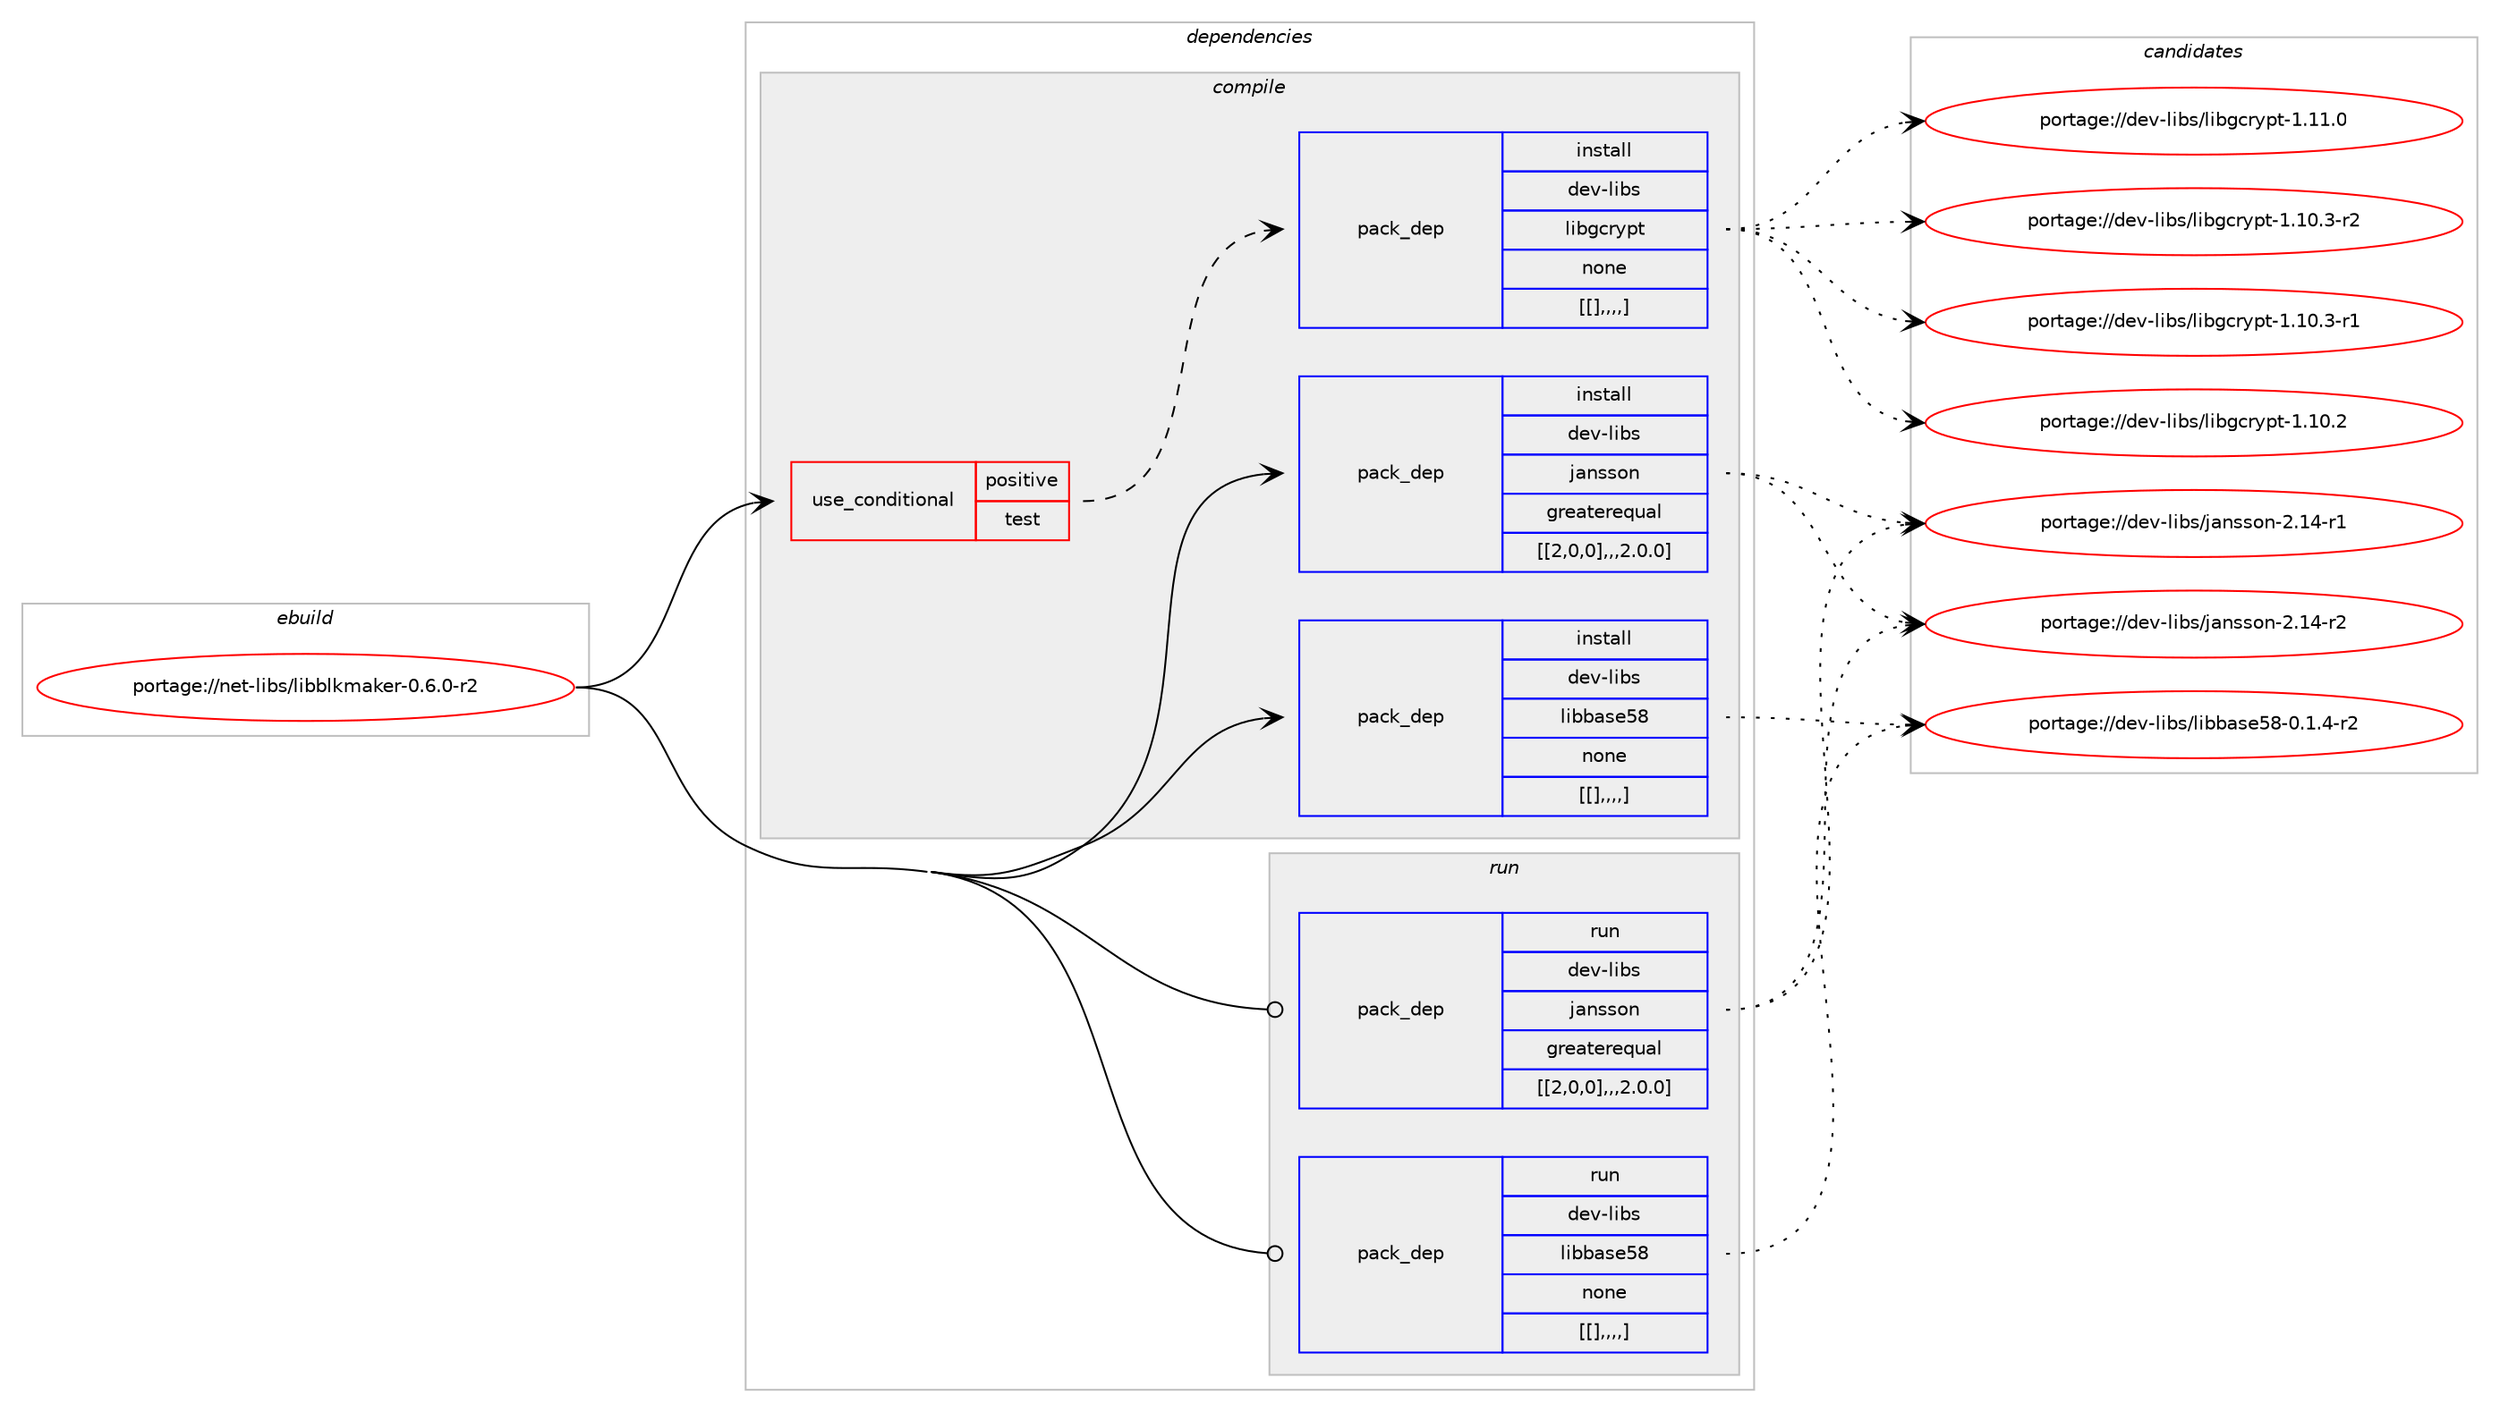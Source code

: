 digraph prolog {

# *************
# Graph options
# *************

newrank=true;
concentrate=true;
compound=true;
graph [rankdir=LR,fontname=Helvetica,fontsize=10,ranksep=1.5];#, ranksep=2.5, nodesep=0.2];
edge  [arrowhead=vee];
node  [fontname=Helvetica,fontsize=10];

# **********
# The ebuild
# **********

subgraph cluster_leftcol {
color=gray;
label=<<i>ebuild</i>>;
id [label="portage://net-libs/libblkmaker-0.6.0-r2", color=red, width=4, href="../net-libs/libblkmaker-0.6.0-r2.svg"];
}

# ****************
# The dependencies
# ****************

subgraph cluster_midcol {
color=gray;
label=<<i>dependencies</i>>;
subgraph cluster_compile {
fillcolor="#eeeeee";
style=filled;
label=<<i>compile</i>>;
subgraph cond98429 {
dependency377979 [label=<<TABLE BORDER="0" CELLBORDER="1" CELLSPACING="0" CELLPADDING="4"><TR><TD ROWSPAN="3" CELLPADDING="10">use_conditional</TD></TR><TR><TD>positive</TD></TR><TR><TD>test</TD></TR></TABLE>>, shape=none, color=red];
subgraph pack276742 {
dependency377980 [label=<<TABLE BORDER="0" CELLBORDER="1" CELLSPACING="0" CELLPADDING="4" WIDTH="220"><TR><TD ROWSPAN="6" CELLPADDING="30">pack_dep</TD></TR><TR><TD WIDTH="110">install</TD></TR><TR><TD>dev-libs</TD></TR><TR><TD>libgcrypt</TD></TR><TR><TD>none</TD></TR><TR><TD>[[],,,,]</TD></TR></TABLE>>, shape=none, color=blue];
}
dependency377979:e -> dependency377980:w [weight=20,style="dashed",arrowhead="vee"];
}
id:e -> dependency377979:w [weight=20,style="solid",arrowhead="vee"];
subgraph pack276743 {
dependency377981 [label=<<TABLE BORDER="0" CELLBORDER="1" CELLSPACING="0" CELLPADDING="4" WIDTH="220"><TR><TD ROWSPAN="6" CELLPADDING="30">pack_dep</TD></TR><TR><TD WIDTH="110">install</TD></TR><TR><TD>dev-libs</TD></TR><TR><TD>jansson</TD></TR><TR><TD>greaterequal</TD></TR><TR><TD>[[2,0,0],,,2.0.0]</TD></TR></TABLE>>, shape=none, color=blue];
}
id:e -> dependency377981:w [weight=20,style="solid",arrowhead="vee"];
subgraph pack276744 {
dependency377982 [label=<<TABLE BORDER="0" CELLBORDER="1" CELLSPACING="0" CELLPADDING="4" WIDTH="220"><TR><TD ROWSPAN="6" CELLPADDING="30">pack_dep</TD></TR><TR><TD WIDTH="110">install</TD></TR><TR><TD>dev-libs</TD></TR><TR><TD>libbase58</TD></TR><TR><TD>none</TD></TR><TR><TD>[[],,,,]</TD></TR></TABLE>>, shape=none, color=blue];
}
id:e -> dependency377982:w [weight=20,style="solid",arrowhead="vee"];
}
subgraph cluster_compileandrun {
fillcolor="#eeeeee";
style=filled;
label=<<i>compile and run</i>>;
}
subgraph cluster_run {
fillcolor="#eeeeee";
style=filled;
label=<<i>run</i>>;
subgraph pack276745 {
dependency377983 [label=<<TABLE BORDER="0" CELLBORDER="1" CELLSPACING="0" CELLPADDING="4" WIDTH="220"><TR><TD ROWSPAN="6" CELLPADDING="30">pack_dep</TD></TR><TR><TD WIDTH="110">run</TD></TR><TR><TD>dev-libs</TD></TR><TR><TD>jansson</TD></TR><TR><TD>greaterequal</TD></TR><TR><TD>[[2,0,0],,,2.0.0]</TD></TR></TABLE>>, shape=none, color=blue];
}
id:e -> dependency377983:w [weight=20,style="solid",arrowhead="odot"];
subgraph pack276746 {
dependency377984 [label=<<TABLE BORDER="0" CELLBORDER="1" CELLSPACING="0" CELLPADDING="4" WIDTH="220"><TR><TD ROWSPAN="6" CELLPADDING="30">pack_dep</TD></TR><TR><TD WIDTH="110">run</TD></TR><TR><TD>dev-libs</TD></TR><TR><TD>libbase58</TD></TR><TR><TD>none</TD></TR><TR><TD>[[],,,,]</TD></TR></TABLE>>, shape=none, color=blue];
}
id:e -> dependency377984:w [weight=20,style="solid",arrowhead="odot"];
}
}

# **************
# The candidates
# **************

subgraph cluster_choices {
rank=same;
color=gray;
label=<<i>candidates</i>>;

subgraph choice276742 {
color=black;
nodesep=1;
choice100101118451081059811547108105981039911412111211645494649494648 [label="portage://dev-libs/libgcrypt-1.11.0", color=red, width=4,href="../dev-libs/libgcrypt-1.11.0.svg"];
choice1001011184510810598115471081059810399114121112116454946494846514511450 [label="portage://dev-libs/libgcrypt-1.10.3-r2", color=red, width=4,href="../dev-libs/libgcrypt-1.10.3-r2.svg"];
choice1001011184510810598115471081059810399114121112116454946494846514511449 [label="portage://dev-libs/libgcrypt-1.10.3-r1", color=red, width=4,href="../dev-libs/libgcrypt-1.10.3-r1.svg"];
choice100101118451081059811547108105981039911412111211645494649484650 [label="portage://dev-libs/libgcrypt-1.10.2", color=red, width=4,href="../dev-libs/libgcrypt-1.10.2.svg"];
dependency377980:e -> choice100101118451081059811547108105981039911412111211645494649494648:w [style=dotted,weight="100"];
dependency377980:e -> choice1001011184510810598115471081059810399114121112116454946494846514511450:w [style=dotted,weight="100"];
dependency377980:e -> choice1001011184510810598115471081059810399114121112116454946494846514511449:w [style=dotted,weight="100"];
dependency377980:e -> choice100101118451081059811547108105981039911412111211645494649484650:w [style=dotted,weight="100"];
}
subgraph choice276743 {
color=black;
nodesep=1;
choice1001011184510810598115471069711011511511111045504649524511450 [label="portage://dev-libs/jansson-2.14-r2", color=red, width=4,href="../dev-libs/jansson-2.14-r2.svg"];
choice1001011184510810598115471069711011511511111045504649524511449 [label="portage://dev-libs/jansson-2.14-r1", color=red, width=4,href="../dev-libs/jansson-2.14-r1.svg"];
dependency377981:e -> choice1001011184510810598115471069711011511511111045504649524511450:w [style=dotted,weight="100"];
dependency377981:e -> choice1001011184510810598115471069711011511511111045504649524511449:w [style=dotted,weight="100"];
}
subgraph choice276744 {
color=black;
nodesep=1;
choice10010111845108105981154710810598989711510153564548464946524511450 [label="portage://dev-libs/libbase58-0.1.4-r2", color=red, width=4,href="../dev-libs/libbase58-0.1.4-r2.svg"];
dependency377982:e -> choice10010111845108105981154710810598989711510153564548464946524511450:w [style=dotted,weight="100"];
}
subgraph choice276745 {
color=black;
nodesep=1;
choice1001011184510810598115471069711011511511111045504649524511450 [label="portage://dev-libs/jansson-2.14-r2", color=red, width=4,href="../dev-libs/jansson-2.14-r2.svg"];
choice1001011184510810598115471069711011511511111045504649524511449 [label="portage://dev-libs/jansson-2.14-r1", color=red, width=4,href="../dev-libs/jansson-2.14-r1.svg"];
dependency377983:e -> choice1001011184510810598115471069711011511511111045504649524511450:w [style=dotted,weight="100"];
dependency377983:e -> choice1001011184510810598115471069711011511511111045504649524511449:w [style=dotted,weight="100"];
}
subgraph choice276746 {
color=black;
nodesep=1;
choice10010111845108105981154710810598989711510153564548464946524511450 [label="portage://dev-libs/libbase58-0.1.4-r2", color=red, width=4,href="../dev-libs/libbase58-0.1.4-r2.svg"];
dependency377984:e -> choice10010111845108105981154710810598989711510153564548464946524511450:w [style=dotted,weight="100"];
}
}

}
